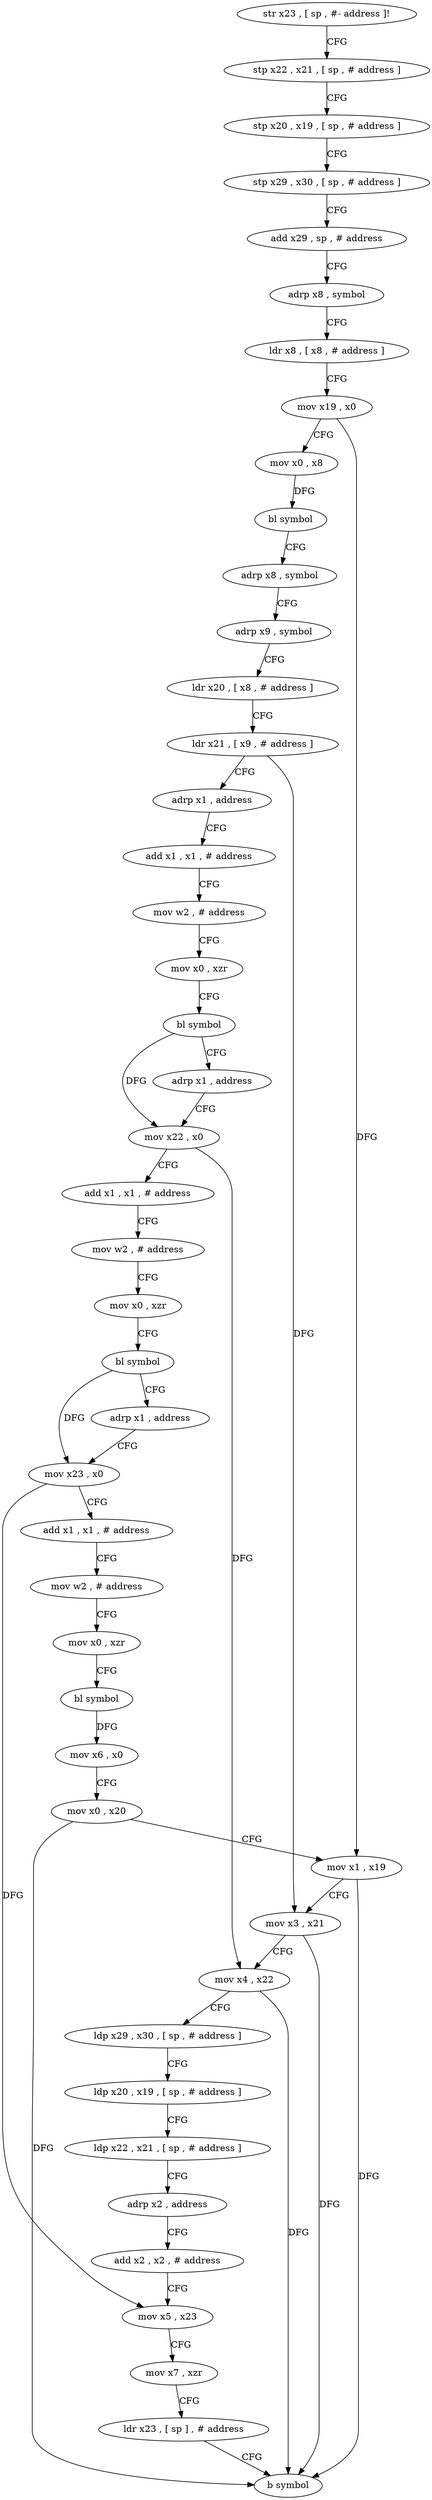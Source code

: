 digraph "func" {
"4261348" [label = "str x23 , [ sp , #- address ]!" ]
"4261352" [label = "stp x22 , x21 , [ sp , # address ]" ]
"4261356" [label = "stp x20 , x19 , [ sp , # address ]" ]
"4261360" [label = "stp x29 , x30 , [ sp , # address ]" ]
"4261364" [label = "add x29 , sp , # address" ]
"4261368" [label = "adrp x8 , symbol" ]
"4261372" [label = "ldr x8 , [ x8 , # address ]" ]
"4261376" [label = "mov x19 , x0" ]
"4261380" [label = "mov x0 , x8" ]
"4261384" [label = "bl symbol" ]
"4261388" [label = "adrp x8 , symbol" ]
"4261392" [label = "adrp x9 , symbol" ]
"4261396" [label = "ldr x20 , [ x8 , # address ]" ]
"4261400" [label = "ldr x21 , [ x9 , # address ]" ]
"4261404" [label = "adrp x1 , address" ]
"4261408" [label = "add x1 , x1 , # address" ]
"4261412" [label = "mov w2 , # address" ]
"4261416" [label = "mov x0 , xzr" ]
"4261420" [label = "bl symbol" ]
"4261424" [label = "adrp x1 , address" ]
"4261428" [label = "mov x22 , x0" ]
"4261432" [label = "add x1 , x1 , # address" ]
"4261436" [label = "mov w2 , # address" ]
"4261440" [label = "mov x0 , xzr" ]
"4261444" [label = "bl symbol" ]
"4261448" [label = "adrp x1 , address" ]
"4261452" [label = "mov x23 , x0" ]
"4261456" [label = "add x1 , x1 , # address" ]
"4261460" [label = "mov w2 , # address" ]
"4261464" [label = "mov x0 , xzr" ]
"4261468" [label = "bl symbol" ]
"4261472" [label = "mov x6 , x0" ]
"4261476" [label = "mov x0 , x20" ]
"4261480" [label = "mov x1 , x19" ]
"4261484" [label = "mov x3 , x21" ]
"4261488" [label = "mov x4 , x22" ]
"4261492" [label = "ldp x29 , x30 , [ sp , # address ]" ]
"4261496" [label = "ldp x20 , x19 , [ sp , # address ]" ]
"4261500" [label = "ldp x22 , x21 , [ sp , # address ]" ]
"4261504" [label = "adrp x2 , address" ]
"4261508" [label = "add x2 , x2 , # address" ]
"4261512" [label = "mov x5 , x23" ]
"4261516" [label = "mov x7 , xzr" ]
"4261520" [label = "ldr x23 , [ sp ] , # address" ]
"4261524" [label = "b symbol" ]
"4261348" -> "4261352" [ label = "CFG" ]
"4261352" -> "4261356" [ label = "CFG" ]
"4261356" -> "4261360" [ label = "CFG" ]
"4261360" -> "4261364" [ label = "CFG" ]
"4261364" -> "4261368" [ label = "CFG" ]
"4261368" -> "4261372" [ label = "CFG" ]
"4261372" -> "4261376" [ label = "CFG" ]
"4261376" -> "4261380" [ label = "CFG" ]
"4261376" -> "4261480" [ label = "DFG" ]
"4261380" -> "4261384" [ label = "DFG" ]
"4261384" -> "4261388" [ label = "CFG" ]
"4261388" -> "4261392" [ label = "CFG" ]
"4261392" -> "4261396" [ label = "CFG" ]
"4261396" -> "4261400" [ label = "CFG" ]
"4261400" -> "4261404" [ label = "CFG" ]
"4261400" -> "4261484" [ label = "DFG" ]
"4261404" -> "4261408" [ label = "CFG" ]
"4261408" -> "4261412" [ label = "CFG" ]
"4261412" -> "4261416" [ label = "CFG" ]
"4261416" -> "4261420" [ label = "CFG" ]
"4261420" -> "4261424" [ label = "CFG" ]
"4261420" -> "4261428" [ label = "DFG" ]
"4261424" -> "4261428" [ label = "CFG" ]
"4261428" -> "4261432" [ label = "CFG" ]
"4261428" -> "4261488" [ label = "DFG" ]
"4261432" -> "4261436" [ label = "CFG" ]
"4261436" -> "4261440" [ label = "CFG" ]
"4261440" -> "4261444" [ label = "CFG" ]
"4261444" -> "4261448" [ label = "CFG" ]
"4261444" -> "4261452" [ label = "DFG" ]
"4261448" -> "4261452" [ label = "CFG" ]
"4261452" -> "4261456" [ label = "CFG" ]
"4261452" -> "4261512" [ label = "DFG" ]
"4261456" -> "4261460" [ label = "CFG" ]
"4261460" -> "4261464" [ label = "CFG" ]
"4261464" -> "4261468" [ label = "CFG" ]
"4261468" -> "4261472" [ label = "DFG" ]
"4261472" -> "4261476" [ label = "CFG" ]
"4261476" -> "4261480" [ label = "CFG" ]
"4261476" -> "4261524" [ label = "DFG" ]
"4261480" -> "4261484" [ label = "CFG" ]
"4261480" -> "4261524" [ label = "DFG" ]
"4261484" -> "4261488" [ label = "CFG" ]
"4261484" -> "4261524" [ label = "DFG" ]
"4261488" -> "4261492" [ label = "CFG" ]
"4261488" -> "4261524" [ label = "DFG" ]
"4261492" -> "4261496" [ label = "CFG" ]
"4261496" -> "4261500" [ label = "CFG" ]
"4261500" -> "4261504" [ label = "CFG" ]
"4261504" -> "4261508" [ label = "CFG" ]
"4261508" -> "4261512" [ label = "CFG" ]
"4261512" -> "4261516" [ label = "CFG" ]
"4261516" -> "4261520" [ label = "CFG" ]
"4261520" -> "4261524" [ label = "CFG" ]
}
